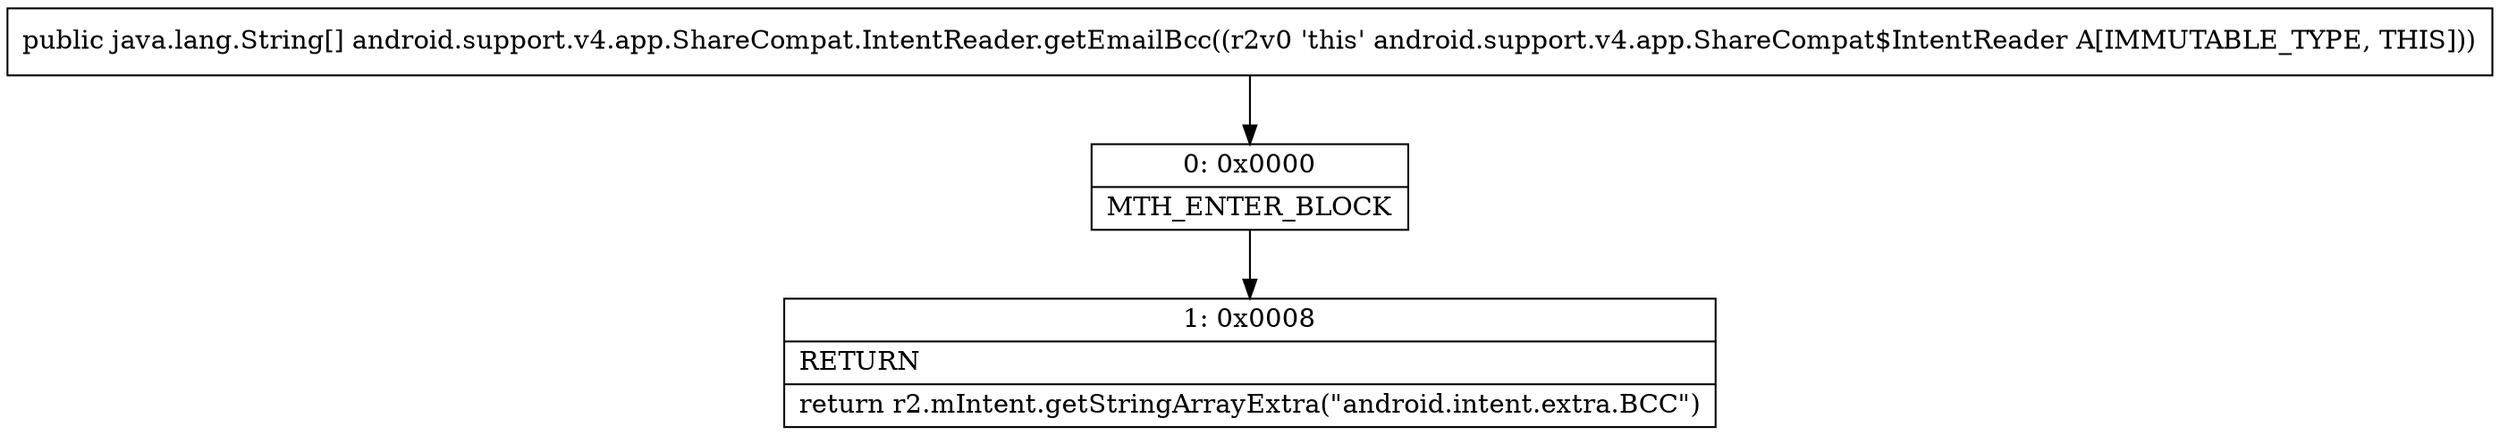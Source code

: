 digraph "CFG forandroid.support.v4.app.ShareCompat.IntentReader.getEmailBcc()[Ljava\/lang\/String;" {
Node_0 [shape=record,label="{0\:\ 0x0000|MTH_ENTER_BLOCK\l}"];
Node_1 [shape=record,label="{1\:\ 0x0008|RETURN\l|return r2.mIntent.getStringArrayExtra(\"android.intent.extra.BCC\")\l}"];
MethodNode[shape=record,label="{public java.lang.String[] android.support.v4.app.ShareCompat.IntentReader.getEmailBcc((r2v0 'this' android.support.v4.app.ShareCompat$IntentReader A[IMMUTABLE_TYPE, THIS])) }"];
MethodNode -> Node_0;
Node_0 -> Node_1;
}

